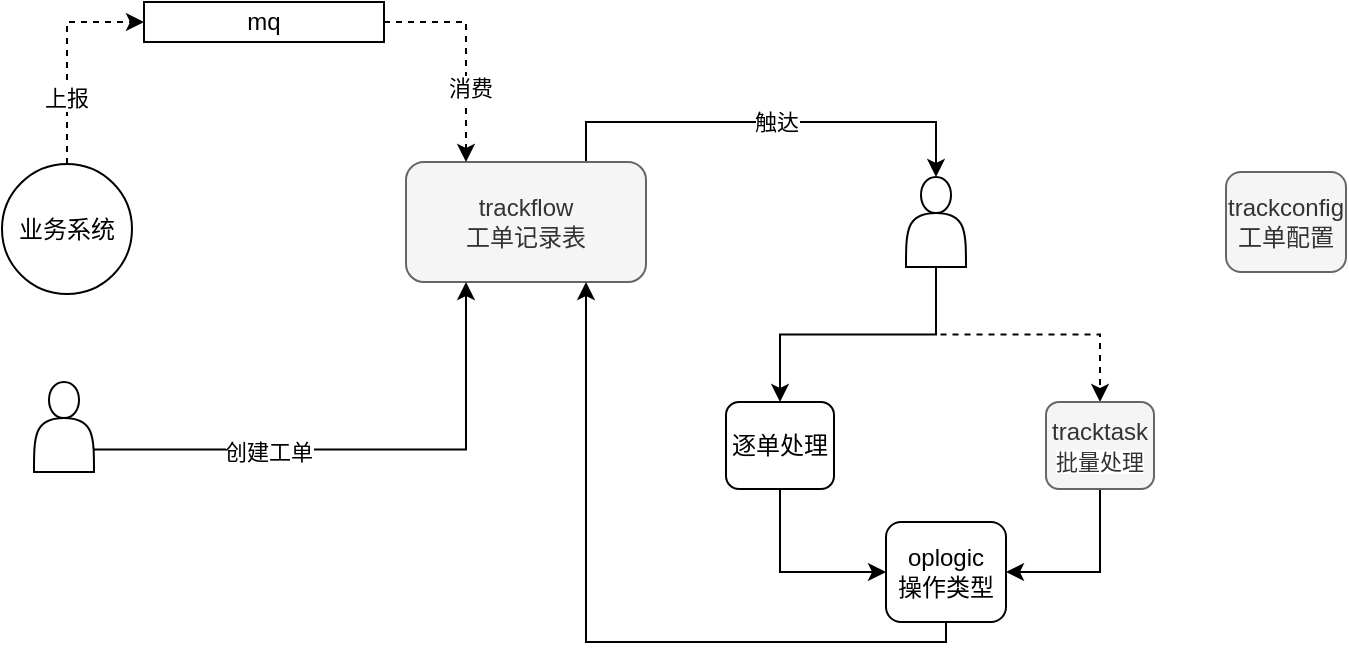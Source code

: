 <mxfile version="20.5.3" type="github">
  <diagram id="4vUD-eFAPrxCVfN6HzS1" name="第 1 页">
    <mxGraphModel dx="981" dy="548" grid="1" gridSize="10" guides="1" tooltips="1" connect="1" arrows="1" fold="1" page="1" pageScale="1" pageWidth="827" pageHeight="1169" math="0" shadow="0">
      <root>
        <mxCell id="0" />
        <mxCell id="1" parent="0" />
        <mxCell id="TutCl6MzEEco9euTKRxC-17" style="edgeStyle=orthogonalEdgeStyle;rounded=0;orthogonalLoop=1;jettySize=auto;html=1;exitX=0.75;exitY=0;exitDx=0;exitDy=0;entryX=0.5;entryY=0;entryDx=0;entryDy=0;" edge="1" parent="1" source="TutCl6MzEEco9euTKRxC-1" target="TutCl6MzEEco9euTKRxC-16">
          <mxGeometry relative="1" as="geometry" />
        </mxCell>
        <mxCell id="TutCl6MzEEco9euTKRxC-18" value="触达" style="edgeLabel;html=1;align=center;verticalAlign=middle;resizable=0;points=[];" vertex="1" connectable="0" parent="TutCl6MzEEco9euTKRxC-17">
          <mxGeometry x="0.035" relative="1" as="geometry">
            <mxPoint as="offset" />
          </mxGeometry>
        </mxCell>
        <mxCell id="TutCl6MzEEco9euTKRxC-1" value="trackflow&lt;br&gt;工单记录表" style="rounded=1;whiteSpace=wrap;html=1;fillColor=#f5f5f5;fontColor=#333333;strokeColor=#666666;" vertex="1" parent="1">
          <mxGeometry x="500" y="150" width="120" height="60" as="geometry" />
        </mxCell>
        <mxCell id="TutCl6MzEEco9euTKRxC-9" style="edgeStyle=orthogonalEdgeStyle;rounded=0;orthogonalLoop=1;jettySize=auto;html=1;exitX=0.5;exitY=0;exitDx=0;exitDy=0;entryX=0;entryY=0.5;entryDx=0;entryDy=0;dashed=1;" edge="1" parent="1" source="TutCl6MzEEco9euTKRxC-2" target="TutCl6MzEEco9euTKRxC-5">
          <mxGeometry relative="1" as="geometry" />
        </mxCell>
        <mxCell id="TutCl6MzEEco9euTKRxC-13" value="上报" style="edgeLabel;html=1;align=center;verticalAlign=middle;resizable=0;points=[];" vertex="1" connectable="0" parent="TutCl6MzEEco9euTKRxC-9">
          <mxGeometry x="-0.398" y="1" relative="1" as="geometry">
            <mxPoint as="offset" />
          </mxGeometry>
        </mxCell>
        <mxCell id="TutCl6MzEEco9euTKRxC-2" value="业务系统" style="ellipse;whiteSpace=wrap;html=1;aspect=fixed;" vertex="1" parent="1">
          <mxGeometry x="298" y="151" width="65" height="65" as="geometry" />
        </mxCell>
        <mxCell id="TutCl6MzEEco9euTKRxC-11" style="edgeStyle=orthogonalEdgeStyle;rounded=0;orthogonalLoop=1;jettySize=auto;html=1;exitX=1;exitY=0.75;exitDx=0;exitDy=0;entryX=0.25;entryY=1;entryDx=0;entryDy=0;" edge="1" parent="1" source="TutCl6MzEEco9euTKRxC-15" target="TutCl6MzEEco9euTKRxC-1">
          <mxGeometry relative="1" as="geometry">
            <mxPoint x="280" y="300" as="sourcePoint" />
          </mxGeometry>
        </mxCell>
        <mxCell id="TutCl6MzEEco9euTKRxC-14" value="创建工单" style="edgeLabel;html=1;align=center;verticalAlign=middle;resizable=0;points=[];" vertex="1" connectable="0" parent="TutCl6MzEEco9euTKRxC-11">
          <mxGeometry x="-0.356" y="-1" relative="1" as="geometry">
            <mxPoint as="offset" />
          </mxGeometry>
        </mxCell>
        <mxCell id="TutCl6MzEEco9euTKRxC-5" value="mq" style="rounded=0;whiteSpace=wrap;html=1;" vertex="1" parent="1">
          <mxGeometry x="369" y="70" width="120" height="20" as="geometry" />
        </mxCell>
        <mxCell id="TutCl6MzEEco9euTKRxC-10" style="edgeStyle=orthogonalEdgeStyle;rounded=0;orthogonalLoop=1;jettySize=auto;html=1;exitX=1;exitY=0.5;exitDx=0;exitDy=0;strokeColor=default;dashed=1;entryX=0.25;entryY=0;entryDx=0;entryDy=0;" edge="1" parent="1" source="TutCl6MzEEco9euTKRxC-5" target="TutCl6MzEEco9euTKRxC-1">
          <mxGeometry relative="1" as="geometry">
            <mxPoint x="474" y="45.0" as="sourcePoint" />
          </mxGeometry>
        </mxCell>
        <mxCell id="TutCl6MzEEco9euTKRxC-12" value="消费" style="edgeLabel;html=1;align=center;verticalAlign=middle;resizable=0;points=[];" vertex="1" connectable="0" parent="TutCl6MzEEco9euTKRxC-10">
          <mxGeometry x="0.33" y="2" relative="1" as="geometry">
            <mxPoint as="offset" />
          </mxGeometry>
        </mxCell>
        <mxCell id="TutCl6MzEEco9euTKRxC-15" value="" style="shape=actor;whiteSpace=wrap;html=1;" vertex="1" parent="1">
          <mxGeometry x="314" y="260" width="30" height="45" as="geometry" />
        </mxCell>
        <mxCell id="TutCl6MzEEco9euTKRxC-22" style="edgeStyle=orthogonalEdgeStyle;rounded=0;orthogonalLoop=1;jettySize=auto;html=1;exitX=0.5;exitY=1;exitDx=0;exitDy=0;entryX=0.5;entryY=0;entryDx=0;entryDy=0;dashed=1;" edge="1" parent="1" source="TutCl6MzEEco9euTKRxC-16" target="TutCl6MzEEco9euTKRxC-21">
          <mxGeometry relative="1" as="geometry" />
        </mxCell>
        <mxCell id="TutCl6MzEEco9euTKRxC-32" style="edgeStyle=orthogonalEdgeStyle;rounded=0;orthogonalLoop=1;jettySize=auto;html=1;exitX=0.5;exitY=1;exitDx=0;exitDy=0;entryX=0.5;entryY=0;entryDx=0;entryDy=0;strokeColor=default;" edge="1" parent="1" source="TutCl6MzEEco9euTKRxC-16" target="TutCl6MzEEco9euTKRxC-31">
          <mxGeometry relative="1" as="geometry" />
        </mxCell>
        <mxCell id="TutCl6MzEEco9euTKRxC-16" value="" style="shape=actor;whiteSpace=wrap;html=1;" vertex="1" parent="1">
          <mxGeometry x="750" y="157.5" width="30" height="45" as="geometry" />
        </mxCell>
        <mxCell id="TutCl6MzEEco9euTKRxC-30" style="edgeStyle=orthogonalEdgeStyle;rounded=0;orthogonalLoop=1;jettySize=auto;html=1;exitX=0.5;exitY=1;exitDx=0;exitDy=0;strokeColor=default;entryX=1;entryY=0.5;entryDx=0;entryDy=0;" edge="1" parent="1" source="TutCl6MzEEco9euTKRxC-21" target="TutCl6MzEEco9euTKRxC-27">
          <mxGeometry relative="1" as="geometry" />
        </mxCell>
        <mxCell id="TutCl6MzEEco9euTKRxC-21" value="tracktask&lt;br&gt;&lt;span style=&quot;font-size: 11px; background-color: rgb(255, 255, 255);&quot;&gt;批量处理&lt;/span&gt;" style="rounded=1;whiteSpace=wrap;html=1;fillColor=#f5f5f5;fontColor=#333333;strokeColor=#666666;" vertex="1" parent="1">
          <mxGeometry x="820" y="270" width="54" height="43.5" as="geometry" />
        </mxCell>
        <mxCell id="TutCl6MzEEco9euTKRxC-35" style="edgeStyle=orthogonalEdgeStyle;rounded=0;orthogonalLoop=1;jettySize=auto;html=1;exitX=0.5;exitY=1;exitDx=0;exitDy=0;entryX=0.75;entryY=1;entryDx=0;entryDy=0;strokeColor=default;" edge="1" parent="1" source="TutCl6MzEEco9euTKRxC-27" target="TutCl6MzEEco9euTKRxC-1">
          <mxGeometry relative="1" as="geometry">
            <Array as="points">
              <mxPoint x="770" y="390" />
              <mxPoint x="590" y="390" />
            </Array>
          </mxGeometry>
        </mxCell>
        <mxCell id="TutCl6MzEEco9euTKRxC-27" value="oplogic&lt;br&gt;操作类型" style="rounded=1;whiteSpace=wrap;html=1;" vertex="1" parent="1">
          <mxGeometry x="740" y="330" width="60" height="50" as="geometry" />
        </mxCell>
        <mxCell id="TutCl6MzEEco9euTKRxC-33" style="edgeStyle=orthogonalEdgeStyle;rounded=0;orthogonalLoop=1;jettySize=auto;html=1;exitX=0.5;exitY=1;exitDx=0;exitDy=0;entryX=0;entryY=0.5;entryDx=0;entryDy=0;strokeColor=default;" edge="1" parent="1" source="TutCl6MzEEco9euTKRxC-31" target="TutCl6MzEEco9euTKRxC-27">
          <mxGeometry relative="1" as="geometry" />
        </mxCell>
        <mxCell id="TutCl6MzEEco9euTKRxC-31" value="逐单处理" style="rounded=1;whiteSpace=wrap;html=1;" vertex="1" parent="1">
          <mxGeometry x="660" y="270" width="54" height="43.5" as="geometry" />
        </mxCell>
        <mxCell id="TutCl6MzEEco9euTKRxC-36" value="trackconfig&lt;br&gt;工单配置" style="rounded=1;whiteSpace=wrap;html=1;fillColor=#f5f5f5;fontColor=#333333;strokeColor=#666666;" vertex="1" parent="1">
          <mxGeometry x="910" y="155" width="60" height="50" as="geometry" />
        </mxCell>
      </root>
    </mxGraphModel>
  </diagram>
</mxfile>
